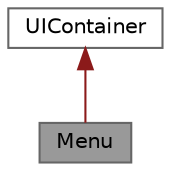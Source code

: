 digraph "Menu"
{
 // LATEX_PDF_SIZE
  bgcolor="transparent";
  edge [fontname=Helvetica,fontsize=10,labelfontname=Helvetica,labelfontsize=10];
  node [fontname=Helvetica,fontsize=10,shape=box,height=0.2,width=0.4];
  Node1 [id="Node000001",label="Menu",height=0.2,width=0.4,color="gray40", fillcolor="grey60", style="filled", fontcolor="black",tooltip=" "];
  Node2 -> Node1 [id="edge1_Node000001_Node000002",dir="back",color="firebrick4",style="solid",tooltip=" "];
  Node2 [id="Node000002",label="UIContainer",height=0.2,width=0.4,color="gray40", fillcolor="white", style="filled",URL="$class_u_i_container.html",tooltip=" "];
}
